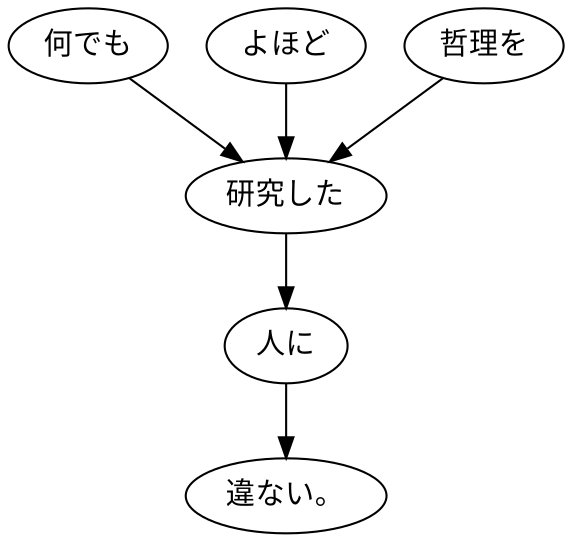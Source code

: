 digraph graph5833 {
	node0 [label="何でも"];
	node1 [label="よほど"];
	node2 [label="哲理を"];
	node3 [label="研究した"];
	node4 [label="人に"];
	node5 [label="違ない。"];
	node0 -> node3;
	node1 -> node3;
	node2 -> node3;
	node3 -> node4;
	node4 -> node5;
}
